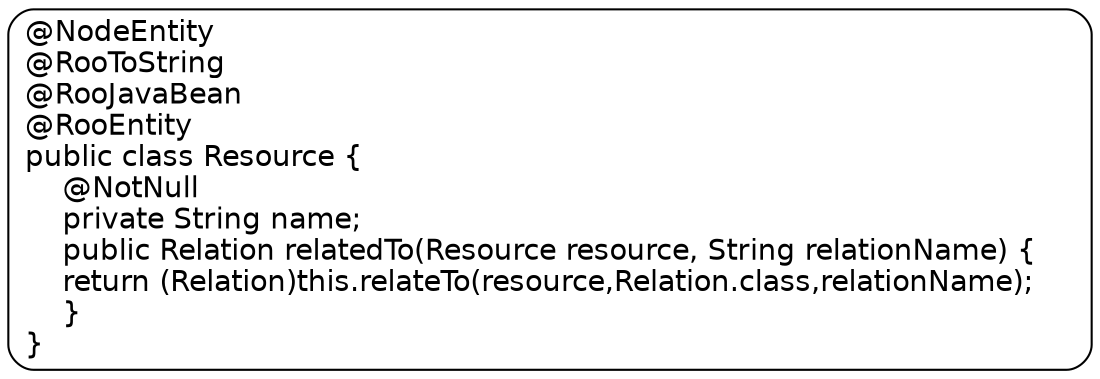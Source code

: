 digraph Resource {
  node [
    fontname = "Bitstream Vera Sans"
    shape = "Mrecord"
  ]
  edge [
    fontname = "Bitstream Vera Sans"
  ]

  Resource [
    
    label = "{@NodeEntity\
    \l@RooToString\
    \l@RooJavaBean\
    \l@RooEntity\
    \lpublic class Resource \{\
    \l\    @NotNull\
    \l\    private String name;\
    \l\    public Relation relatedTo(Resource resource, String relationName) \{\
    \l\    	return (Relation)this.relateTo(resource,Relation.class,relationName);\
    \l\    \}\
    \l\}\
    \l}"
  ]

}
